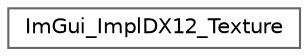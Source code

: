 digraph "类继承关系图"
{
 // LATEX_PDF_SIZE
  bgcolor="transparent";
  edge [fontname=Helvetica,fontsize=10,labelfontname=Helvetica,labelfontsize=10];
  node [fontname=Helvetica,fontsize=10,shape=box,height=0.2,width=0.4];
  rankdir="LR";
  Node0 [id="Node000000",label="ImGui_ImplDX12_Texture",height=0.2,width=0.4,color="grey40", fillcolor="white", style="filled",URL="$struct_im_gui___impl_d_x12___texture.html",tooltip=" "];
}
